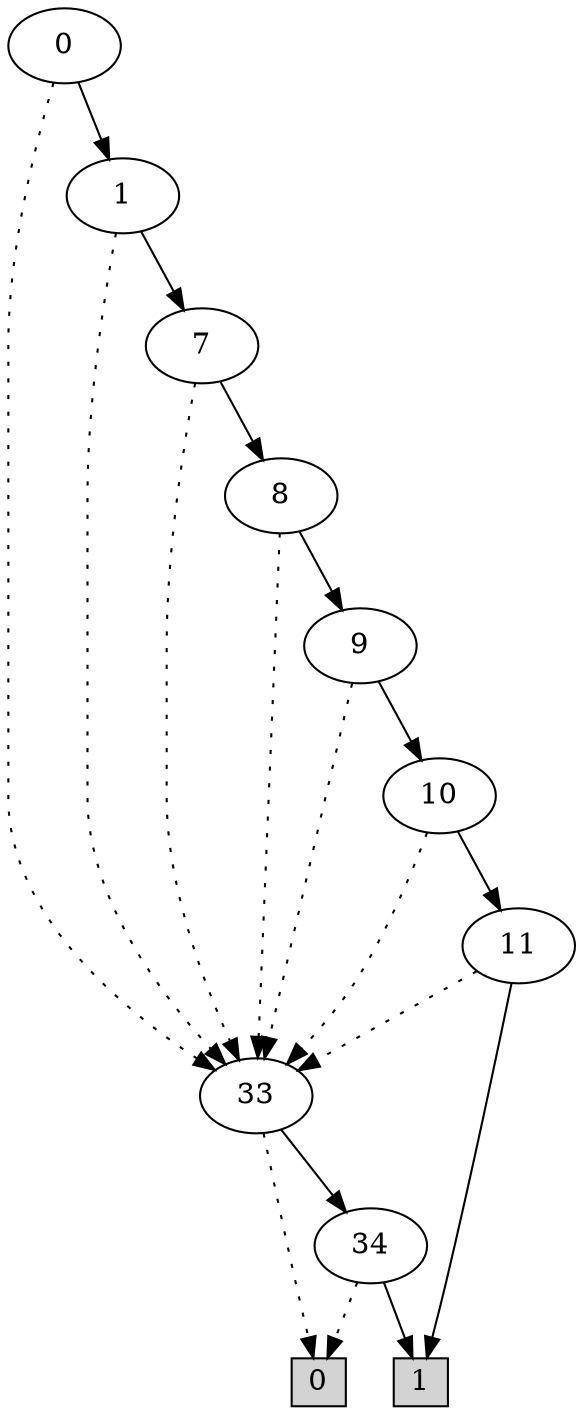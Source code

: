 digraph G {
0 [shape=box, label="0", style=filled, shape=box, height=0.3, width=0.3];
1 [shape=box, label="1", style=filled, shape=box, height=0.3, width=0.3];
67724 [label="0"];
67724 -> 1193 [style=dotted];
67724 -> 67723 [style=filled];
1193 [label="33"];
1193 -> 0 [style=dotted];
1193 -> 70 [style=filled];
70 [label="34"];
70 -> 0 [style=dotted];
70 -> 1 [style=filled];
67723 [label="1"];
67723 -> 1193 [style=dotted];
67723 -> 67722 [style=filled];
67722 [label="7"];
67722 -> 1193 [style=dotted];
67722 -> 67721 [style=filled];
67721 [label="8"];
67721 -> 1193 [style=dotted];
67721 -> 67720 [style=filled];
67720 [label="9"];
67720 -> 1193 [style=dotted];
67720 -> 67719 [style=filled];
67719 [label="10"];
67719 -> 1193 [style=dotted];
67719 -> 67718 [style=filled];
67718 [label="11"];
67718 -> 1193 [style=dotted];
67718 -> 1 [style=filled];
}
